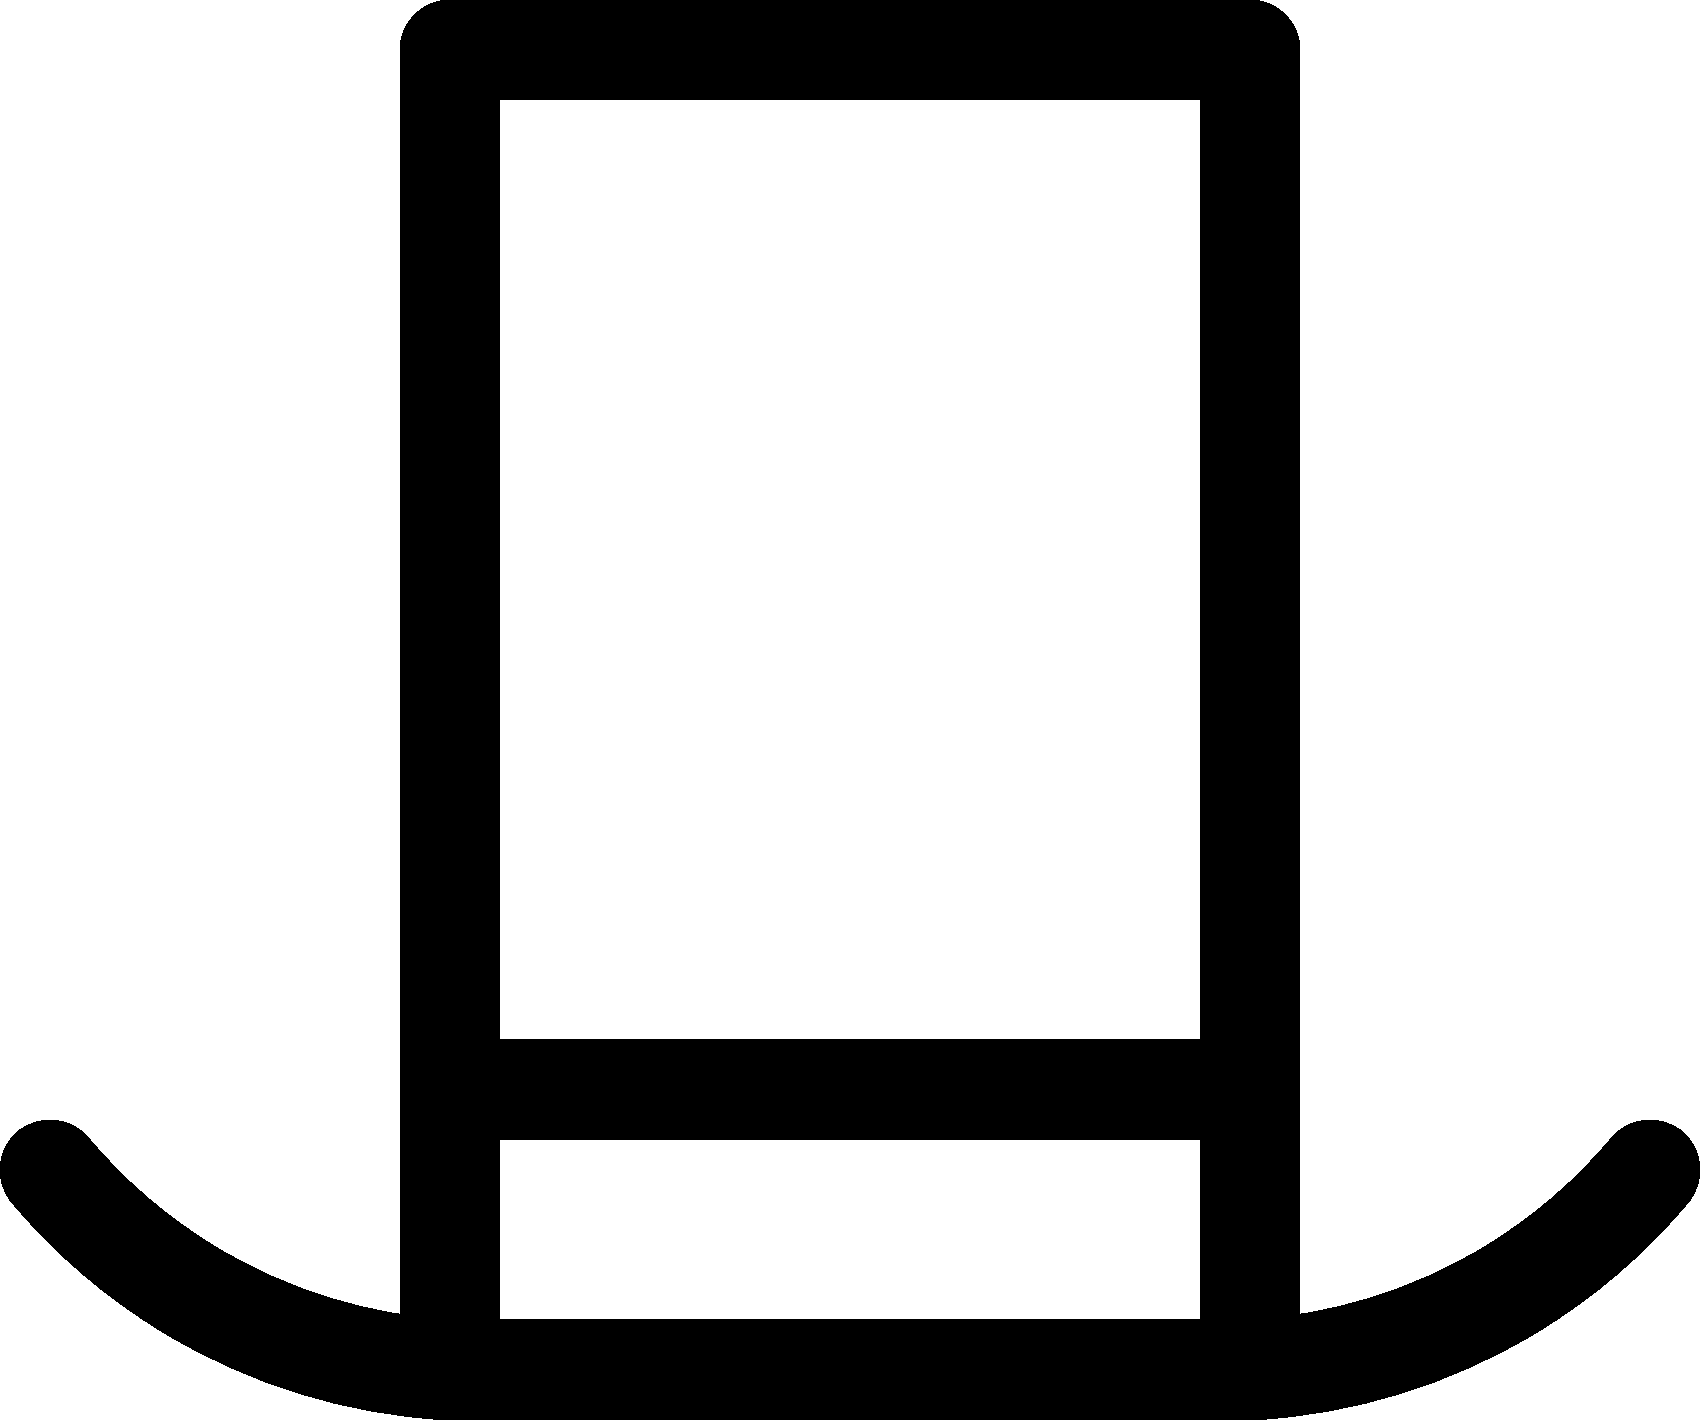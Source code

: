 unitsize(20);

pen p=defaultpen+linewidth(50); // Set the pen width

// Brim
draw((0,-28) .. (3.5,-31) .. (10,-33) -- (30,-33) .. (36.5,-31) .. (40,-28), p);

// Top
draw(box((10,0), (30,-26)), p);

// Belt
draw(box((10,-26), (30,-33)), p);
